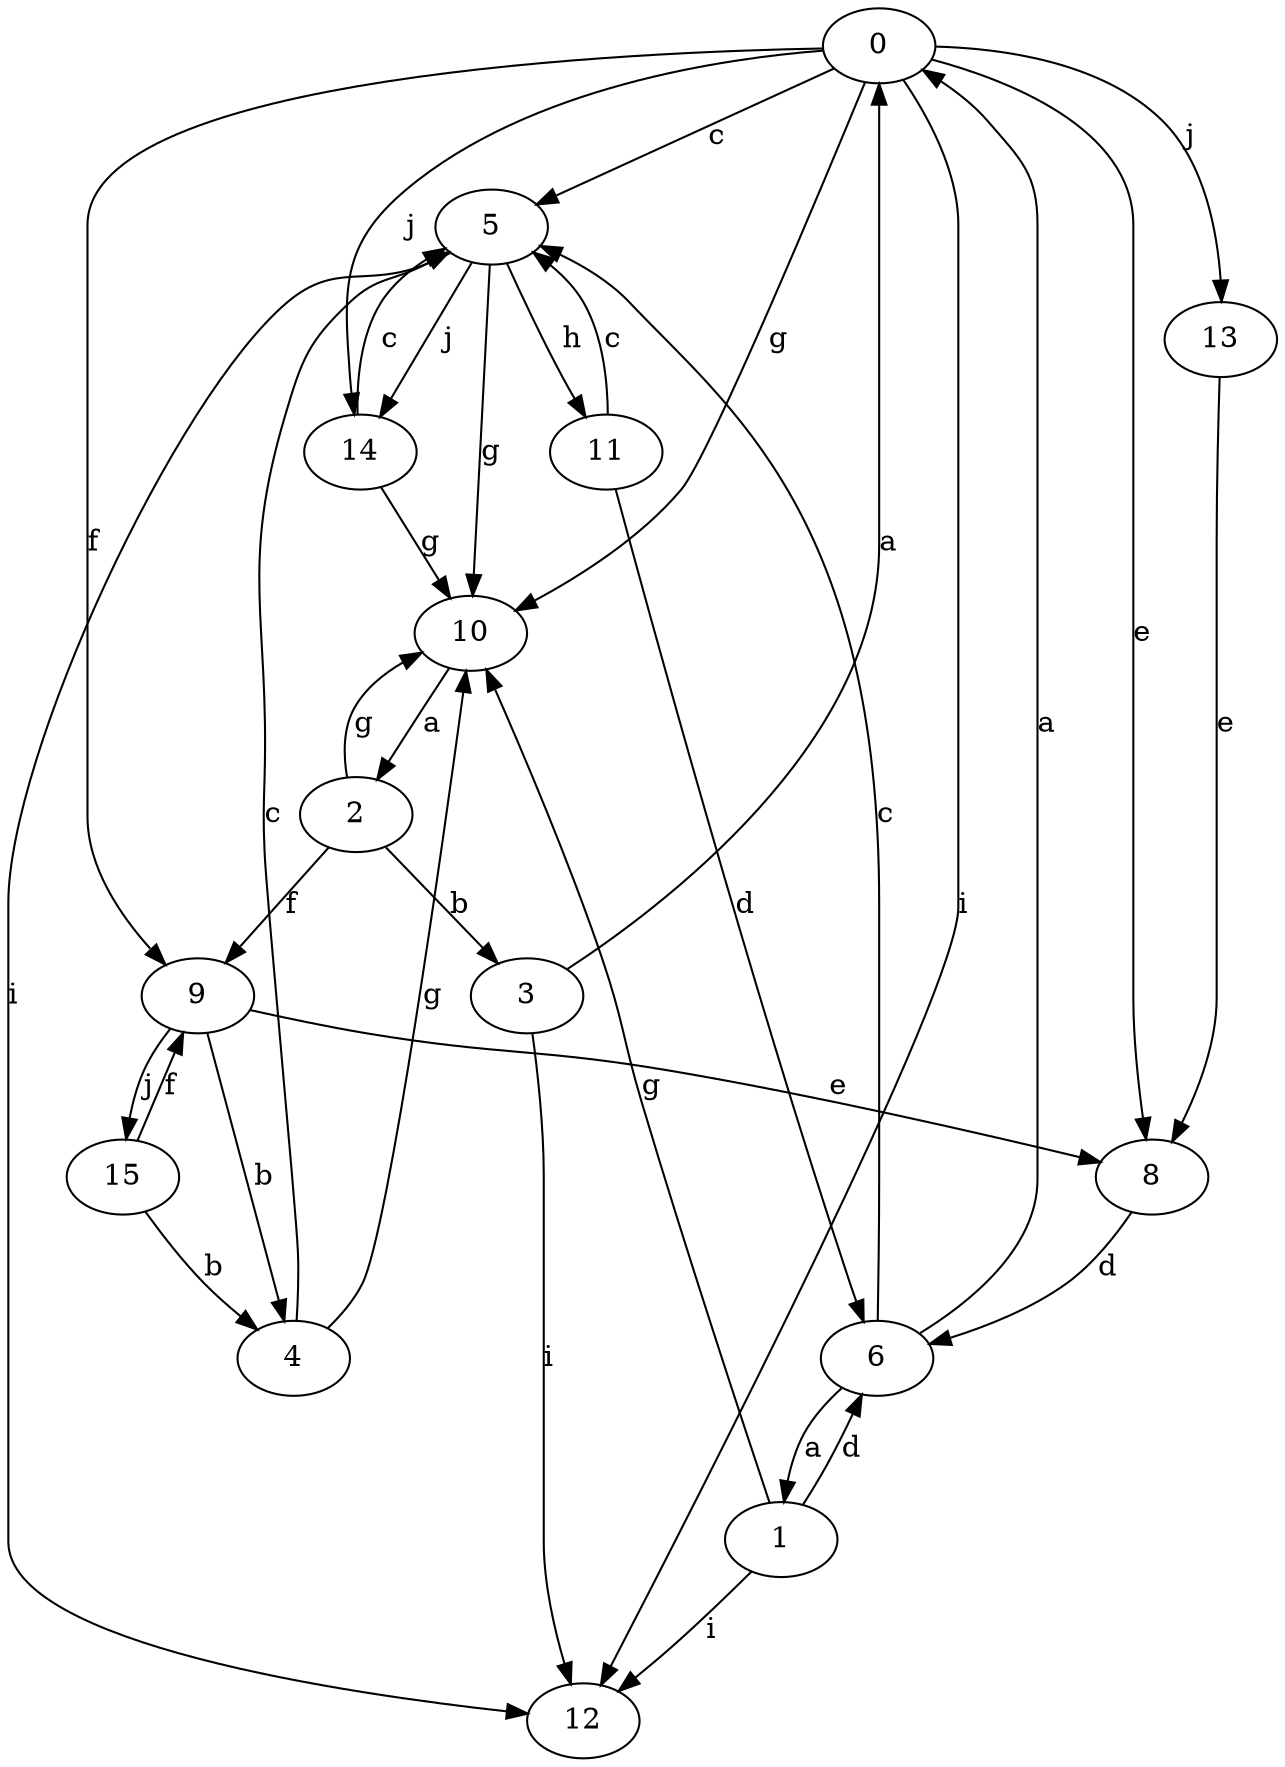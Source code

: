 strict digraph  {
0;
1;
2;
3;
4;
5;
6;
8;
9;
10;
11;
12;
13;
14;
15;
0 -> 5  [label=c];
0 -> 8  [label=e];
0 -> 9  [label=f];
0 -> 10  [label=g];
0 -> 12  [label=i];
0 -> 13  [label=j];
0 -> 14  [label=j];
1 -> 6  [label=d];
1 -> 10  [label=g];
1 -> 12  [label=i];
2 -> 3  [label=b];
2 -> 9  [label=f];
2 -> 10  [label=g];
3 -> 0  [label=a];
3 -> 12  [label=i];
4 -> 5  [label=c];
4 -> 10  [label=g];
5 -> 10  [label=g];
5 -> 11  [label=h];
5 -> 12  [label=i];
5 -> 14  [label=j];
6 -> 0  [label=a];
6 -> 1  [label=a];
6 -> 5  [label=c];
8 -> 6  [label=d];
9 -> 4  [label=b];
9 -> 8  [label=e];
9 -> 15  [label=j];
10 -> 2  [label=a];
11 -> 5  [label=c];
11 -> 6  [label=d];
13 -> 8  [label=e];
14 -> 5  [label=c];
14 -> 10  [label=g];
15 -> 4  [label=b];
15 -> 9  [label=f];
}
